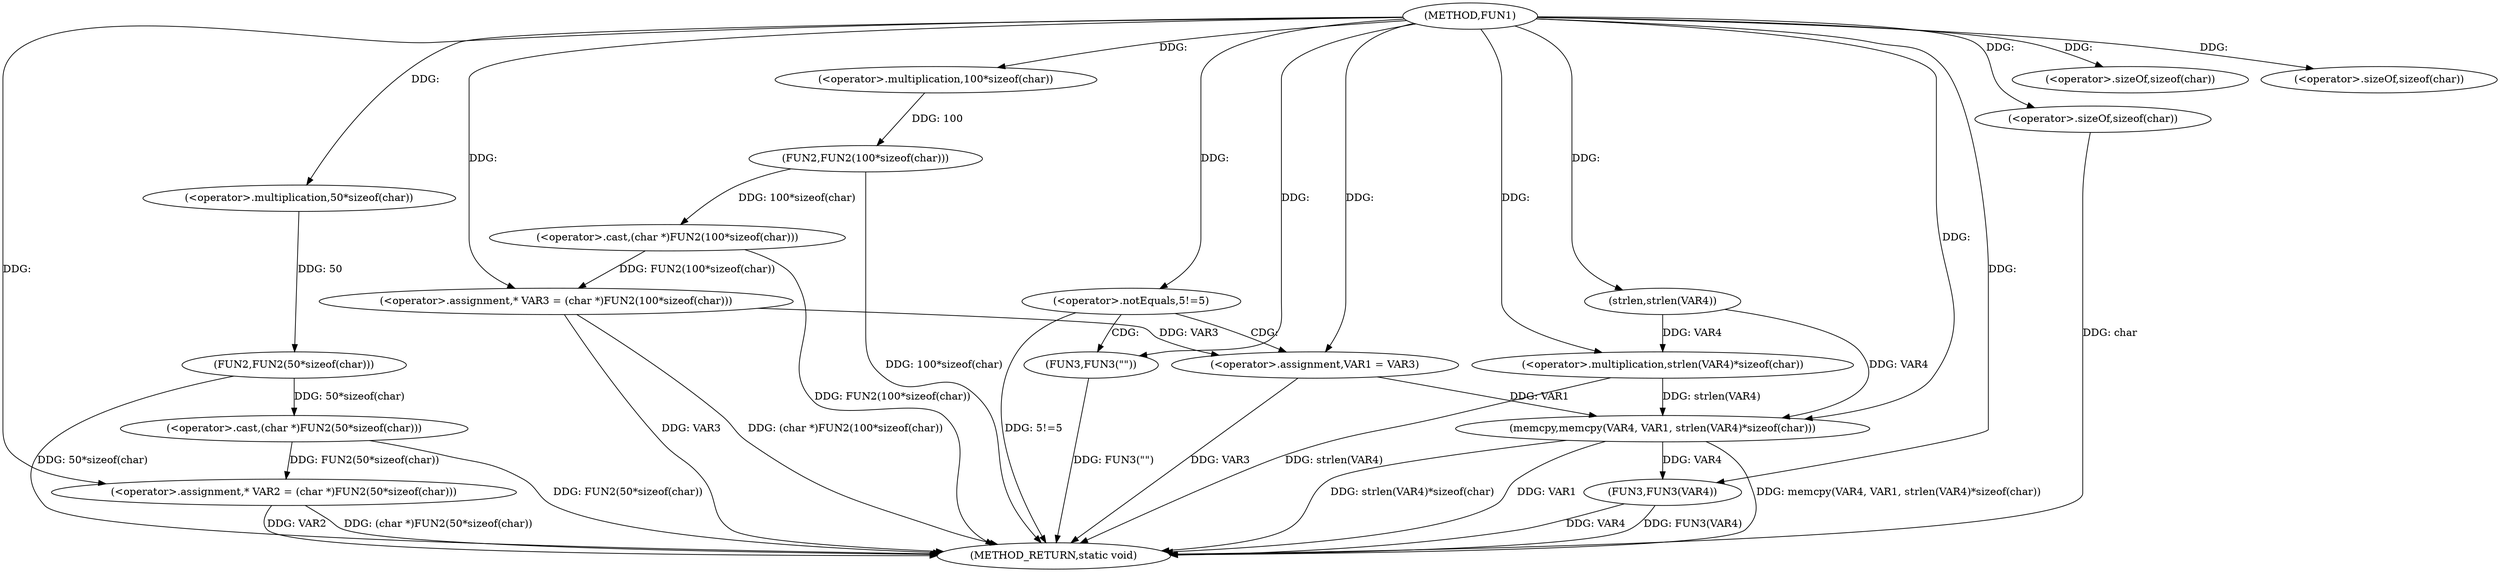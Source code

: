 digraph FUN1 {  
"1000100" [label = "(METHOD,FUN1)" ]
"1000147" [label = "(METHOD_RETURN,static void)" ]
"1000104" [label = "(<operator>.assignment,* VAR2 = (char *)FUN2(50*sizeof(char)))" ]
"1000106" [label = "(<operator>.cast,(char *)FUN2(50*sizeof(char)))" ]
"1000108" [label = "(FUN2,FUN2(50*sizeof(char)))" ]
"1000109" [label = "(<operator>.multiplication,50*sizeof(char))" ]
"1000111" [label = "(<operator>.sizeOf,sizeof(char))" ]
"1000114" [label = "(<operator>.assignment,* VAR3 = (char *)FUN2(100*sizeof(char)))" ]
"1000116" [label = "(<operator>.cast,(char *)FUN2(100*sizeof(char)))" ]
"1000118" [label = "(FUN2,FUN2(100*sizeof(char)))" ]
"1000119" [label = "(<operator>.multiplication,100*sizeof(char))" ]
"1000121" [label = "(<operator>.sizeOf,sizeof(char))" ]
"1000124" [label = "(<operator>.notEquals,5!=5)" ]
"1000128" [label = "(FUN3,FUN3(\"\"))" ]
"1000132" [label = "(<operator>.assignment,VAR1 = VAR3)" ]
"1000137" [label = "(memcpy,memcpy(VAR4, VAR1, strlen(VAR4)*sizeof(char)))" ]
"1000140" [label = "(<operator>.multiplication,strlen(VAR4)*sizeof(char))" ]
"1000141" [label = "(strlen,strlen(VAR4))" ]
"1000143" [label = "(<operator>.sizeOf,sizeof(char))" ]
"1000145" [label = "(FUN3,FUN3(VAR4))" ]
  "1000106" -> "1000147"  [ label = "DDG: FUN2(50*sizeof(char))"] 
  "1000104" -> "1000147"  [ label = "DDG: VAR2"] 
  "1000137" -> "1000147"  [ label = "DDG: strlen(VAR4)*sizeof(char)"] 
  "1000114" -> "1000147"  [ label = "DDG: VAR3"] 
  "1000116" -> "1000147"  [ label = "DDG: FUN2(100*sizeof(char))"] 
  "1000128" -> "1000147"  [ label = "DDG: FUN3(\"\")"] 
  "1000118" -> "1000147"  [ label = "DDG: 100*sizeof(char)"] 
  "1000145" -> "1000147"  [ label = "DDG: VAR4"] 
  "1000114" -> "1000147"  [ label = "DDG: (char *)FUN2(100*sizeof(char))"] 
  "1000124" -> "1000147"  [ label = "DDG: 5!=5"] 
  "1000140" -> "1000147"  [ label = "DDG: strlen(VAR4)"] 
  "1000137" -> "1000147"  [ label = "DDG: VAR1"] 
  "1000143" -> "1000147"  [ label = "DDG: char"] 
  "1000132" -> "1000147"  [ label = "DDG: VAR3"] 
  "1000145" -> "1000147"  [ label = "DDG: FUN3(VAR4)"] 
  "1000137" -> "1000147"  [ label = "DDG: memcpy(VAR4, VAR1, strlen(VAR4)*sizeof(char))"] 
  "1000104" -> "1000147"  [ label = "DDG: (char *)FUN2(50*sizeof(char))"] 
  "1000108" -> "1000147"  [ label = "DDG: 50*sizeof(char)"] 
  "1000106" -> "1000104"  [ label = "DDG: FUN2(50*sizeof(char))"] 
  "1000100" -> "1000104"  [ label = "DDG: "] 
  "1000108" -> "1000106"  [ label = "DDG: 50*sizeof(char)"] 
  "1000109" -> "1000108"  [ label = "DDG: 50"] 
  "1000100" -> "1000109"  [ label = "DDG: "] 
  "1000100" -> "1000111"  [ label = "DDG: "] 
  "1000116" -> "1000114"  [ label = "DDG: FUN2(100*sizeof(char))"] 
  "1000100" -> "1000114"  [ label = "DDG: "] 
  "1000118" -> "1000116"  [ label = "DDG: 100*sizeof(char)"] 
  "1000119" -> "1000118"  [ label = "DDG: 100"] 
  "1000100" -> "1000119"  [ label = "DDG: "] 
  "1000100" -> "1000121"  [ label = "DDG: "] 
  "1000100" -> "1000124"  [ label = "DDG: "] 
  "1000100" -> "1000128"  [ label = "DDG: "] 
  "1000114" -> "1000132"  [ label = "DDG: VAR3"] 
  "1000100" -> "1000132"  [ label = "DDG: "] 
  "1000141" -> "1000137"  [ label = "DDG: VAR4"] 
  "1000100" -> "1000137"  [ label = "DDG: "] 
  "1000132" -> "1000137"  [ label = "DDG: VAR1"] 
  "1000140" -> "1000137"  [ label = "DDG: strlen(VAR4)"] 
  "1000141" -> "1000140"  [ label = "DDG: VAR4"] 
  "1000100" -> "1000141"  [ label = "DDG: "] 
  "1000100" -> "1000140"  [ label = "DDG: "] 
  "1000100" -> "1000143"  [ label = "DDG: "] 
  "1000137" -> "1000145"  [ label = "DDG: VAR4"] 
  "1000100" -> "1000145"  [ label = "DDG: "] 
  "1000124" -> "1000132"  [ label = "CDG: "] 
  "1000124" -> "1000128"  [ label = "CDG: "] 
}
